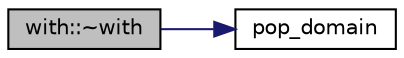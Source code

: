 digraph "with::~with"
{
  edge [fontname="Helvetica",fontsize="10",labelfontname="Helvetica",labelfontsize="10"];
  node [fontname="Helvetica",fontsize="10",shape=record];
  rankdir="LR";
  Node3 [label="with::~with",height=0.2,width=0.4,color="black", fillcolor="grey75", style="filled", fontcolor="black"];
  Node3 -> Node4 [color="midnightblue",fontsize="10",style="solid",fontname="Helvetica"];
  Node4 [label="pop_domain",height=0.2,width=0.4,color="black", fillcolor="white", style="filled",URL="$db/d2f/domain_8_c.html#a027eabe47e9f5305f32b0328275ac612"];
}

